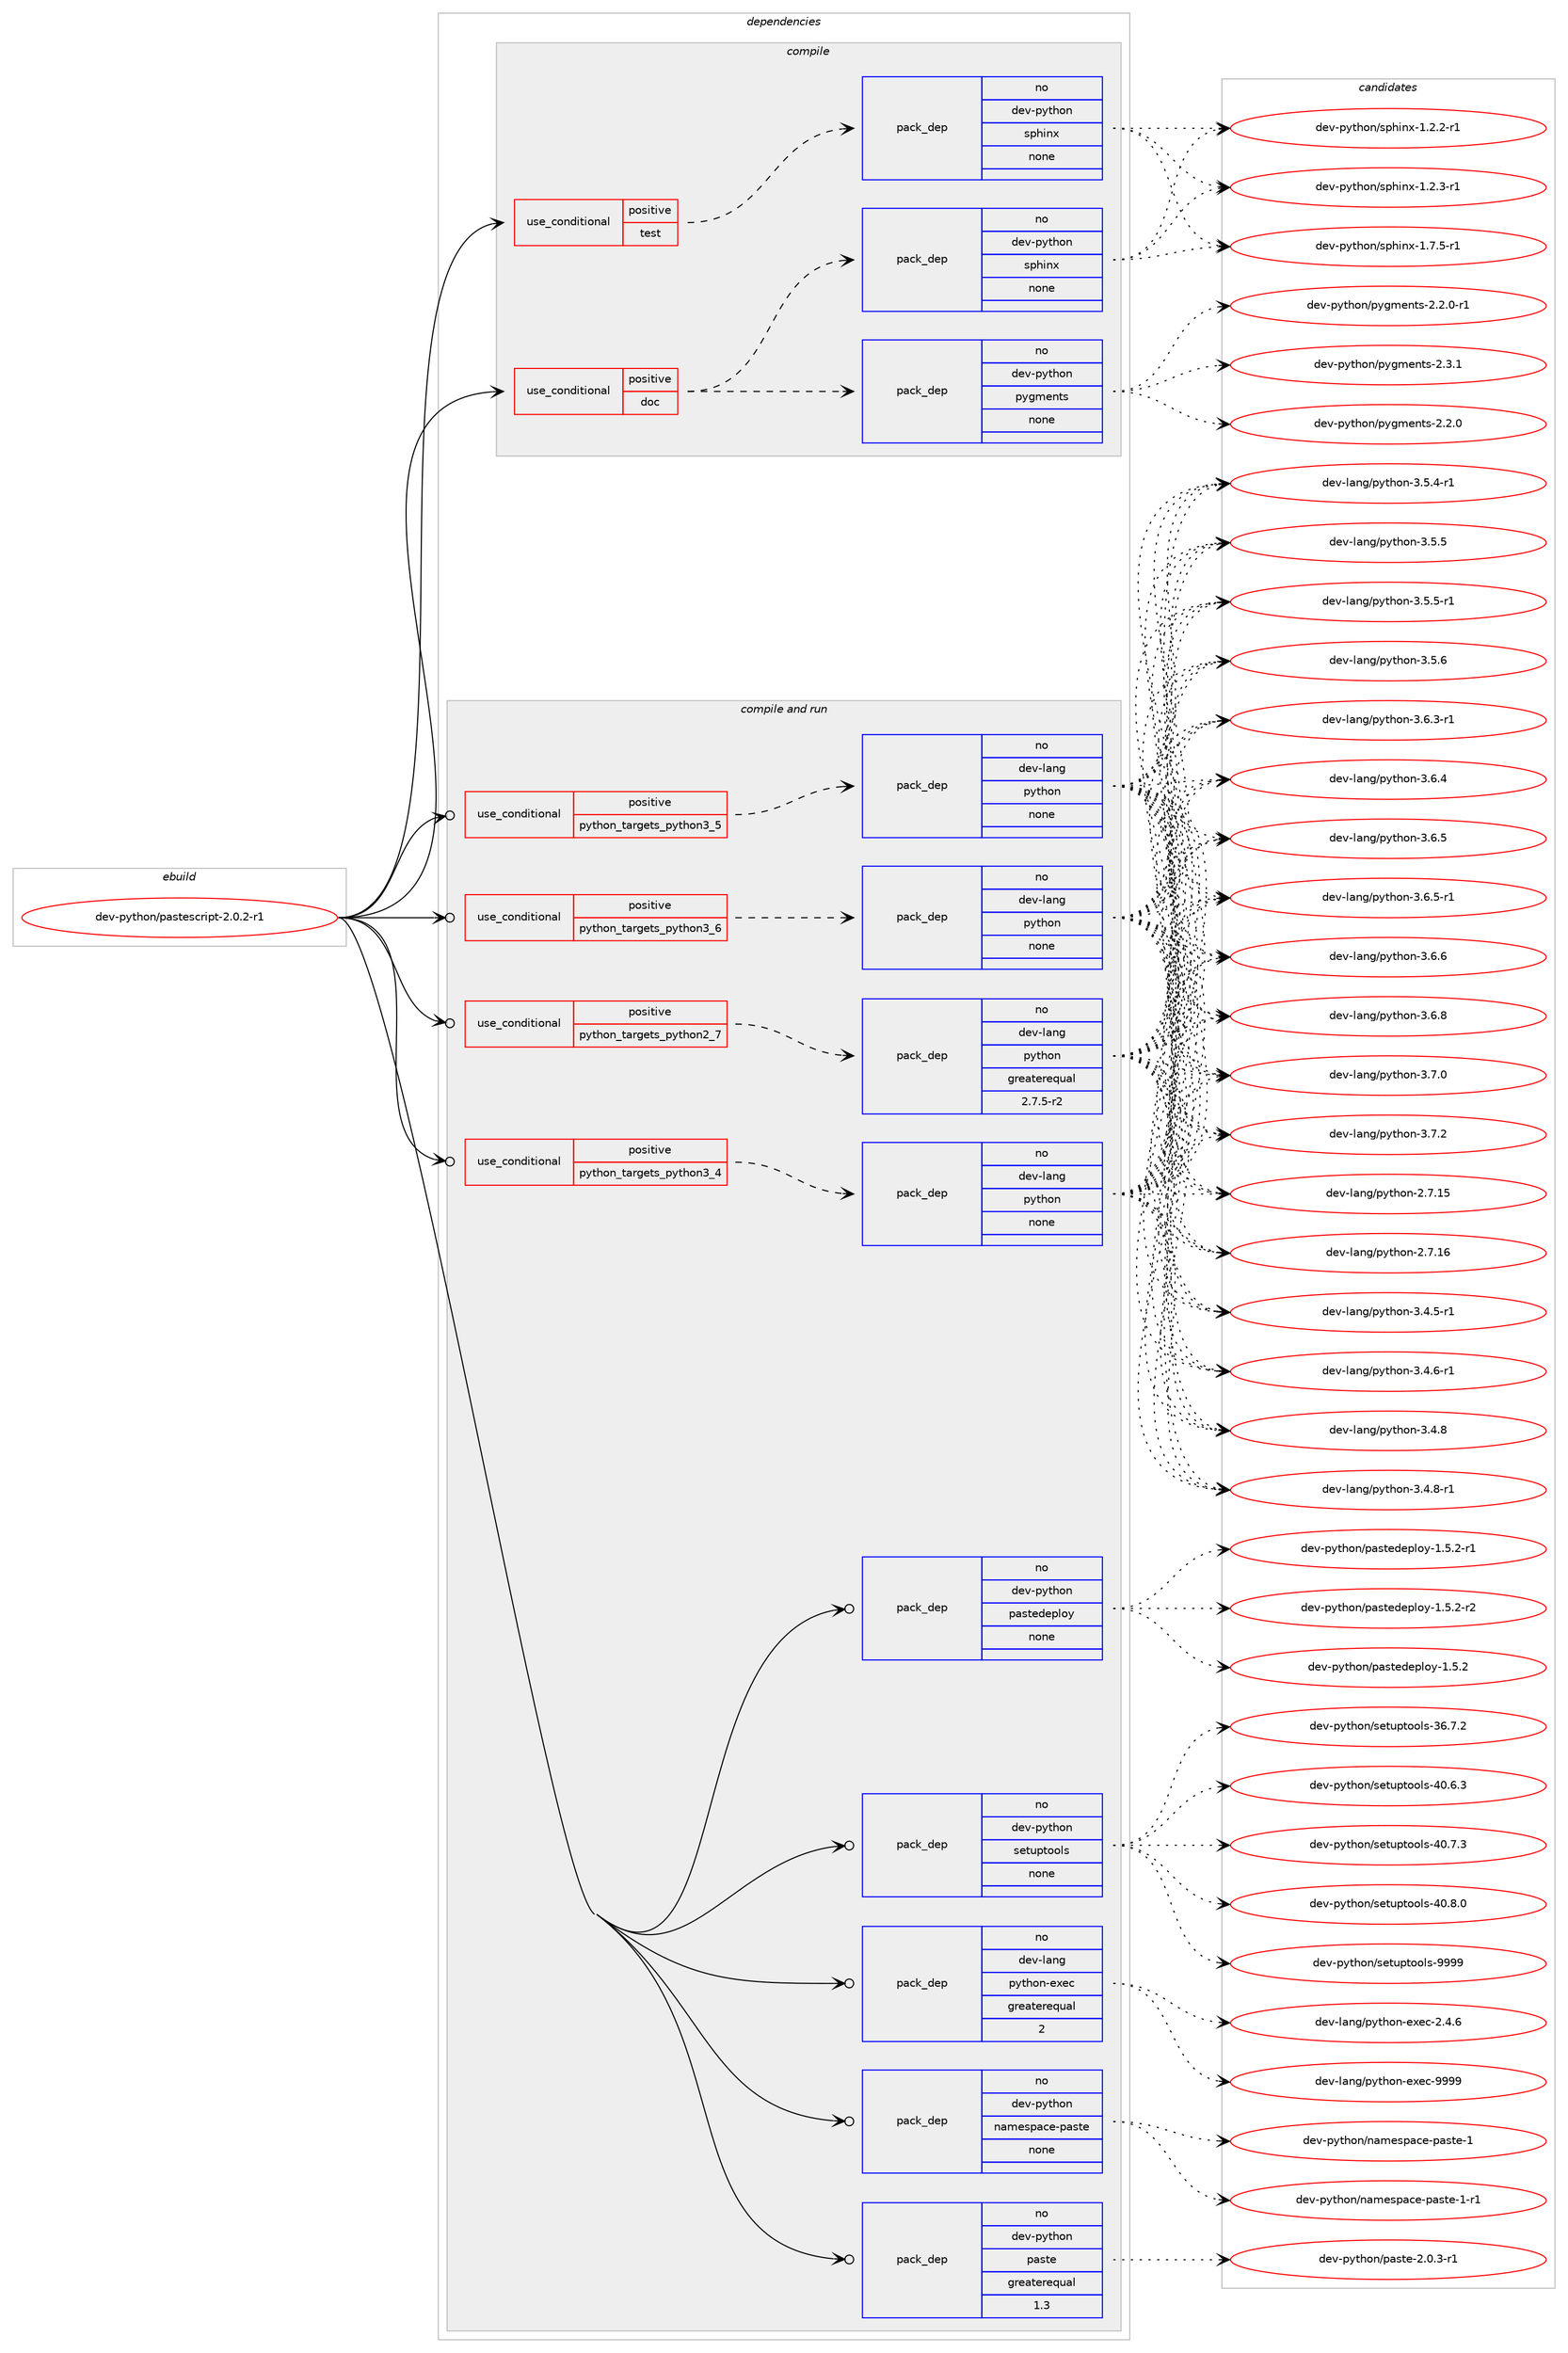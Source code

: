 digraph prolog {

# *************
# Graph options
# *************

newrank=true;
concentrate=true;
compound=true;
graph [rankdir=LR,fontname=Helvetica,fontsize=10,ranksep=1.5];#, ranksep=2.5, nodesep=0.2];
edge  [arrowhead=vee];
node  [fontname=Helvetica,fontsize=10];

# **********
# The ebuild
# **********

subgraph cluster_leftcol {
color=gray;
rank=same;
label=<<i>ebuild</i>>;
id [label="dev-python/pastescript-2.0.2-r1", color=red, width=4, href="../dev-python/pastescript-2.0.2-r1.svg"];
}

# ****************
# The dependencies
# ****************

subgraph cluster_midcol {
color=gray;
label=<<i>dependencies</i>>;
subgraph cluster_compile {
fillcolor="#eeeeee";
style=filled;
label=<<i>compile</i>>;
subgraph cond379071 {
dependency1424500 [label=<<TABLE BORDER="0" CELLBORDER="1" CELLSPACING="0" CELLPADDING="4"><TR><TD ROWSPAN="3" CELLPADDING="10">use_conditional</TD></TR><TR><TD>positive</TD></TR><TR><TD>doc</TD></TR></TABLE>>, shape=none, color=red];
subgraph pack1022119 {
dependency1424501 [label=<<TABLE BORDER="0" CELLBORDER="1" CELLSPACING="0" CELLPADDING="4" WIDTH="220"><TR><TD ROWSPAN="6" CELLPADDING="30">pack_dep</TD></TR><TR><TD WIDTH="110">no</TD></TR><TR><TD>dev-python</TD></TR><TR><TD>pygments</TD></TR><TR><TD>none</TD></TR><TR><TD></TD></TR></TABLE>>, shape=none, color=blue];
}
dependency1424500:e -> dependency1424501:w [weight=20,style="dashed",arrowhead="vee"];
subgraph pack1022120 {
dependency1424502 [label=<<TABLE BORDER="0" CELLBORDER="1" CELLSPACING="0" CELLPADDING="4" WIDTH="220"><TR><TD ROWSPAN="6" CELLPADDING="30">pack_dep</TD></TR><TR><TD WIDTH="110">no</TD></TR><TR><TD>dev-python</TD></TR><TR><TD>sphinx</TD></TR><TR><TD>none</TD></TR><TR><TD></TD></TR></TABLE>>, shape=none, color=blue];
}
dependency1424500:e -> dependency1424502:w [weight=20,style="dashed",arrowhead="vee"];
}
id:e -> dependency1424500:w [weight=20,style="solid",arrowhead="vee"];
subgraph cond379072 {
dependency1424503 [label=<<TABLE BORDER="0" CELLBORDER="1" CELLSPACING="0" CELLPADDING="4"><TR><TD ROWSPAN="3" CELLPADDING="10">use_conditional</TD></TR><TR><TD>positive</TD></TR><TR><TD>test</TD></TR></TABLE>>, shape=none, color=red];
subgraph pack1022121 {
dependency1424504 [label=<<TABLE BORDER="0" CELLBORDER="1" CELLSPACING="0" CELLPADDING="4" WIDTH="220"><TR><TD ROWSPAN="6" CELLPADDING="30">pack_dep</TD></TR><TR><TD WIDTH="110">no</TD></TR><TR><TD>dev-python</TD></TR><TR><TD>sphinx</TD></TR><TR><TD>none</TD></TR><TR><TD></TD></TR></TABLE>>, shape=none, color=blue];
}
dependency1424503:e -> dependency1424504:w [weight=20,style="dashed",arrowhead="vee"];
}
id:e -> dependency1424503:w [weight=20,style="solid",arrowhead="vee"];
}
subgraph cluster_compileandrun {
fillcolor="#eeeeee";
style=filled;
label=<<i>compile and run</i>>;
subgraph cond379073 {
dependency1424505 [label=<<TABLE BORDER="0" CELLBORDER="1" CELLSPACING="0" CELLPADDING="4"><TR><TD ROWSPAN="3" CELLPADDING="10">use_conditional</TD></TR><TR><TD>positive</TD></TR><TR><TD>python_targets_python2_7</TD></TR></TABLE>>, shape=none, color=red];
subgraph pack1022122 {
dependency1424506 [label=<<TABLE BORDER="0" CELLBORDER="1" CELLSPACING="0" CELLPADDING="4" WIDTH="220"><TR><TD ROWSPAN="6" CELLPADDING="30">pack_dep</TD></TR><TR><TD WIDTH="110">no</TD></TR><TR><TD>dev-lang</TD></TR><TR><TD>python</TD></TR><TR><TD>greaterequal</TD></TR><TR><TD>2.7.5-r2</TD></TR></TABLE>>, shape=none, color=blue];
}
dependency1424505:e -> dependency1424506:w [weight=20,style="dashed",arrowhead="vee"];
}
id:e -> dependency1424505:w [weight=20,style="solid",arrowhead="odotvee"];
subgraph cond379074 {
dependency1424507 [label=<<TABLE BORDER="0" CELLBORDER="1" CELLSPACING="0" CELLPADDING="4"><TR><TD ROWSPAN="3" CELLPADDING="10">use_conditional</TD></TR><TR><TD>positive</TD></TR><TR><TD>python_targets_python3_4</TD></TR></TABLE>>, shape=none, color=red];
subgraph pack1022123 {
dependency1424508 [label=<<TABLE BORDER="0" CELLBORDER="1" CELLSPACING="0" CELLPADDING="4" WIDTH="220"><TR><TD ROWSPAN="6" CELLPADDING="30">pack_dep</TD></TR><TR><TD WIDTH="110">no</TD></TR><TR><TD>dev-lang</TD></TR><TR><TD>python</TD></TR><TR><TD>none</TD></TR><TR><TD></TD></TR></TABLE>>, shape=none, color=blue];
}
dependency1424507:e -> dependency1424508:w [weight=20,style="dashed",arrowhead="vee"];
}
id:e -> dependency1424507:w [weight=20,style="solid",arrowhead="odotvee"];
subgraph cond379075 {
dependency1424509 [label=<<TABLE BORDER="0" CELLBORDER="1" CELLSPACING="0" CELLPADDING="4"><TR><TD ROWSPAN="3" CELLPADDING="10">use_conditional</TD></TR><TR><TD>positive</TD></TR><TR><TD>python_targets_python3_5</TD></TR></TABLE>>, shape=none, color=red];
subgraph pack1022124 {
dependency1424510 [label=<<TABLE BORDER="0" CELLBORDER="1" CELLSPACING="0" CELLPADDING="4" WIDTH="220"><TR><TD ROWSPAN="6" CELLPADDING="30">pack_dep</TD></TR><TR><TD WIDTH="110">no</TD></TR><TR><TD>dev-lang</TD></TR><TR><TD>python</TD></TR><TR><TD>none</TD></TR><TR><TD></TD></TR></TABLE>>, shape=none, color=blue];
}
dependency1424509:e -> dependency1424510:w [weight=20,style="dashed",arrowhead="vee"];
}
id:e -> dependency1424509:w [weight=20,style="solid",arrowhead="odotvee"];
subgraph cond379076 {
dependency1424511 [label=<<TABLE BORDER="0" CELLBORDER="1" CELLSPACING="0" CELLPADDING="4"><TR><TD ROWSPAN="3" CELLPADDING="10">use_conditional</TD></TR><TR><TD>positive</TD></TR><TR><TD>python_targets_python3_6</TD></TR></TABLE>>, shape=none, color=red];
subgraph pack1022125 {
dependency1424512 [label=<<TABLE BORDER="0" CELLBORDER="1" CELLSPACING="0" CELLPADDING="4" WIDTH="220"><TR><TD ROWSPAN="6" CELLPADDING="30">pack_dep</TD></TR><TR><TD WIDTH="110">no</TD></TR><TR><TD>dev-lang</TD></TR><TR><TD>python</TD></TR><TR><TD>none</TD></TR><TR><TD></TD></TR></TABLE>>, shape=none, color=blue];
}
dependency1424511:e -> dependency1424512:w [weight=20,style="dashed",arrowhead="vee"];
}
id:e -> dependency1424511:w [weight=20,style="solid",arrowhead="odotvee"];
subgraph pack1022126 {
dependency1424513 [label=<<TABLE BORDER="0" CELLBORDER="1" CELLSPACING="0" CELLPADDING="4" WIDTH="220"><TR><TD ROWSPAN="6" CELLPADDING="30">pack_dep</TD></TR><TR><TD WIDTH="110">no</TD></TR><TR><TD>dev-lang</TD></TR><TR><TD>python-exec</TD></TR><TR><TD>greaterequal</TD></TR><TR><TD>2</TD></TR></TABLE>>, shape=none, color=blue];
}
id:e -> dependency1424513:w [weight=20,style="solid",arrowhead="odotvee"];
subgraph pack1022127 {
dependency1424514 [label=<<TABLE BORDER="0" CELLBORDER="1" CELLSPACING="0" CELLPADDING="4" WIDTH="220"><TR><TD ROWSPAN="6" CELLPADDING="30">pack_dep</TD></TR><TR><TD WIDTH="110">no</TD></TR><TR><TD>dev-python</TD></TR><TR><TD>namespace-paste</TD></TR><TR><TD>none</TD></TR><TR><TD></TD></TR></TABLE>>, shape=none, color=blue];
}
id:e -> dependency1424514:w [weight=20,style="solid",arrowhead="odotvee"];
subgraph pack1022128 {
dependency1424515 [label=<<TABLE BORDER="0" CELLBORDER="1" CELLSPACING="0" CELLPADDING="4" WIDTH="220"><TR><TD ROWSPAN="6" CELLPADDING="30">pack_dep</TD></TR><TR><TD WIDTH="110">no</TD></TR><TR><TD>dev-python</TD></TR><TR><TD>paste</TD></TR><TR><TD>greaterequal</TD></TR><TR><TD>1.3</TD></TR></TABLE>>, shape=none, color=blue];
}
id:e -> dependency1424515:w [weight=20,style="solid",arrowhead="odotvee"];
subgraph pack1022129 {
dependency1424516 [label=<<TABLE BORDER="0" CELLBORDER="1" CELLSPACING="0" CELLPADDING="4" WIDTH="220"><TR><TD ROWSPAN="6" CELLPADDING="30">pack_dep</TD></TR><TR><TD WIDTH="110">no</TD></TR><TR><TD>dev-python</TD></TR><TR><TD>pastedeploy</TD></TR><TR><TD>none</TD></TR><TR><TD></TD></TR></TABLE>>, shape=none, color=blue];
}
id:e -> dependency1424516:w [weight=20,style="solid",arrowhead="odotvee"];
subgraph pack1022130 {
dependency1424517 [label=<<TABLE BORDER="0" CELLBORDER="1" CELLSPACING="0" CELLPADDING="4" WIDTH="220"><TR><TD ROWSPAN="6" CELLPADDING="30">pack_dep</TD></TR><TR><TD WIDTH="110">no</TD></TR><TR><TD>dev-python</TD></TR><TR><TD>setuptools</TD></TR><TR><TD>none</TD></TR><TR><TD></TD></TR></TABLE>>, shape=none, color=blue];
}
id:e -> dependency1424517:w [weight=20,style="solid",arrowhead="odotvee"];
}
subgraph cluster_run {
fillcolor="#eeeeee";
style=filled;
label=<<i>run</i>>;
}
}

# **************
# The candidates
# **************

subgraph cluster_choices {
rank=same;
color=gray;
label=<<i>candidates</i>>;

subgraph choice1022119 {
color=black;
nodesep=1;
choice1001011184511212111610411111047112121103109101110116115455046504648 [label="dev-python/pygments-2.2.0", color=red, width=4,href="../dev-python/pygments-2.2.0.svg"];
choice10010111845112121116104111110471121211031091011101161154550465046484511449 [label="dev-python/pygments-2.2.0-r1", color=red, width=4,href="../dev-python/pygments-2.2.0-r1.svg"];
choice1001011184511212111610411111047112121103109101110116115455046514649 [label="dev-python/pygments-2.3.1", color=red, width=4,href="../dev-python/pygments-2.3.1.svg"];
dependency1424501:e -> choice1001011184511212111610411111047112121103109101110116115455046504648:w [style=dotted,weight="100"];
dependency1424501:e -> choice10010111845112121116104111110471121211031091011101161154550465046484511449:w [style=dotted,weight="100"];
dependency1424501:e -> choice1001011184511212111610411111047112121103109101110116115455046514649:w [style=dotted,weight="100"];
}
subgraph choice1022120 {
color=black;
nodesep=1;
choice10010111845112121116104111110471151121041051101204549465046504511449 [label="dev-python/sphinx-1.2.2-r1", color=red, width=4,href="../dev-python/sphinx-1.2.2-r1.svg"];
choice10010111845112121116104111110471151121041051101204549465046514511449 [label="dev-python/sphinx-1.2.3-r1", color=red, width=4,href="../dev-python/sphinx-1.2.3-r1.svg"];
choice10010111845112121116104111110471151121041051101204549465546534511449 [label="dev-python/sphinx-1.7.5-r1", color=red, width=4,href="../dev-python/sphinx-1.7.5-r1.svg"];
dependency1424502:e -> choice10010111845112121116104111110471151121041051101204549465046504511449:w [style=dotted,weight="100"];
dependency1424502:e -> choice10010111845112121116104111110471151121041051101204549465046514511449:w [style=dotted,weight="100"];
dependency1424502:e -> choice10010111845112121116104111110471151121041051101204549465546534511449:w [style=dotted,weight="100"];
}
subgraph choice1022121 {
color=black;
nodesep=1;
choice10010111845112121116104111110471151121041051101204549465046504511449 [label="dev-python/sphinx-1.2.2-r1", color=red, width=4,href="../dev-python/sphinx-1.2.2-r1.svg"];
choice10010111845112121116104111110471151121041051101204549465046514511449 [label="dev-python/sphinx-1.2.3-r1", color=red, width=4,href="../dev-python/sphinx-1.2.3-r1.svg"];
choice10010111845112121116104111110471151121041051101204549465546534511449 [label="dev-python/sphinx-1.7.5-r1", color=red, width=4,href="../dev-python/sphinx-1.7.5-r1.svg"];
dependency1424504:e -> choice10010111845112121116104111110471151121041051101204549465046504511449:w [style=dotted,weight="100"];
dependency1424504:e -> choice10010111845112121116104111110471151121041051101204549465046514511449:w [style=dotted,weight="100"];
dependency1424504:e -> choice10010111845112121116104111110471151121041051101204549465546534511449:w [style=dotted,weight="100"];
}
subgraph choice1022122 {
color=black;
nodesep=1;
choice10010111845108971101034711212111610411111045504655464953 [label="dev-lang/python-2.7.15", color=red, width=4,href="../dev-lang/python-2.7.15.svg"];
choice10010111845108971101034711212111610411111045504655464954 [label="dev-lang/python-2.7.16", color=red, width=4,href="../dev-lang/python-2.7.16.svg"];
choice1001011184510897110103471121211161041111104551465246534511449 [label="dev-lang/python-3.4.5-r1", color=red, width=4,href="../dev-lang/python-3.4.5-r1.svg"];
choice1001011184510897110103471121211161041111104551465246544511449 [label="dev-lang/python-3.4.6-r1", color=red, width=4,href="../dev-lang/python-3.4.6-r1.svg"];
choice100101118451089711010347112121116104111110455146524656 [label="dev-lang/python-3.4.8", color=red, width=4,href="../dev-lang/python-3.4.8.svg"];
choice1001011184510897110103471121211161041111104551465246564511449 [label="dev-lang/python-3.4.8-r1", color=red, width=4,href="../dev-lang/python-3.4.8-r1.svg"];
choice1001011184510897110103471121211161041111104551465346524511449 [label="dev-lang/python-3.5.4-r1", color=red, width=4,href="../dev-lang/python-3.5.4-r1.svg"];
choice100101118451089711010347112121116104111110455146534653 [label="dev-lang/python-3.5.5", color=red, width=4,href="../dev-lang/python-3.5.5.svg"];
choice1001011184510897110103471121211161041111104551465346534511449 [label="dev-lang/python-3.5.5-r1", color=red, width=4,href="../dev-lang/python-3.5.5-r1.svg"];
choice100101118451089711010347112121116104111110455146534654 [label="dev-lang/python-3.5.6", color=red, width=4,href="../dev-lang/python-3.5.6.svg"];
choice1001011184510897110103471121211161041111104551465446514511449 [label="dev-lang/python-3.6.3-r1", color=red, width=4,href="../dev-lang/python-3.6.3-r1.svg"];
choice100101118451089711010347112121116104111110455146544652 [label="dev-lang/python-3.6.4", color=red, width=4,href="../dev-lang/python-3.6.4.svg"];
choice100101118451089711010347112121116104111110455146544653 [label="dev-lang/python-3.6.5", color=red, width=4,href="../dev-lang/python-3.6.5.svg"];
choice1001011184510897110103471121211161041111104551465446534511449 [label="dev-lang/python-3.6.5-r1", color=red, width=4,href="../dev-lang/python-3.6.5-r1.svg"];
choice100101118451089711010347112121116104111110455146544654 [label="dev-lang/python-3.6.6", color=red, width=4,href="../dev-lang/python-3.6.6.svg"];
choice100101118451089711010347112121116104111110455146544656 [label="dev-lang/python-3.6.8", color=red, width=4,href="../dev-lang/python-3.6.8.svg"];
choice100101118451089711010347112121116104111110455146554648 [label="dev-lang/python-3.7.0", color=red, width=4,href="../dev-lang/python-3.7.0.svg"];
choice100101118451089711010347112121116104111110455146554650 [label="dev-lang/python-3.7.2", color=red, width=4,href="../dev-lang/python-3.7.2.svg"];
dependency1424506:e -> choice10010111845108971101034711212111610411111045504655464953:w [style=dotted,weight="100"];
dependency1424506:e -> choice10010111845108971101034711212111610411111045504655464954:w [style=dotted,weight="100"];
dependency1424506:e -> choice1001011184510897110103471121211161041111104551465246534511449:w [style=dotted,weight="100"];
dependency1424506:e -> choice1001011184510897110103471121211161041111104551465246544511449:w [style=dotted,weight="100"];
dependency1424506:e -> choice100101118451089711010347112121116104111110455146524656:w [style=dotted,weight="100"];
dependency1424506:e -> choice1001011184510897110103471121211161041111104551465246564511449:w [style=dotted,weight="100"];
dependency1424506:e -> choice1001011184510897110103471121211161041111104551465346524511449:w [style=dotted,weight="100"];
dependency1424506:e -> choice100101118451089711010347112121116104111110455146534653:w [style=dotted,weight="100"];
dependency1424506:e -> choice1001011184510897110103471121211161041111104551465346534511449:w [style=dotted,weight="100"];
dependency1424506:e -> choice100101118451089711010347112121116104111110455146534654:w [style=dotted,weight="100"];
dependency1424506:e -> choice1001011184510897110103471121211161041111104551465446514511449:w [style=dotted,weight="100"];
dependency1424506:e -> choice100101118451089711010347112121116104111110455146544652:w [style=dotted,weight="100"];
dependency1424506:e -> choice100101118451089711010347112121116104111110455146544653:w [style=dotted,weight="100"];
dependency1424506:e -> choice1001011184510897110103471121211161041111104551465446534511449:w [style=dotted,weight="100"];
dependency1424506:e -> choice100101118451089711010347112121116104111110455146544654:w [style=dotted,weight="100"];
dependency1424506:e -> choice100101118451089711010347112121116104111110455146544656:w [style=dotted,weight="100"];
dependency1424506:e -> choice100101118451089711010347112121116104111110455146554648:w [style=dotted,weight="100"];
dependency1424506:e -> choice100101118451089711010347112121116104111110455146554650:w [style=dotted,weight="100"];
}
subgraph choice1022123 {
color=black;
nodesep=1;
choice10010111845108971101034711212111610411111045504655464953 [label="dev-lang/python-2.7.15", color=red, width=4,href="../dev-lang/python-2.7.15.svg"];
choice10010111845108971101034711212111610411111045504655464954 [label="dev-lang/python-2.7.16", color=red, width=4,href="../dev-lang/python-2.7.16.svg"];
choice1001011184510897110103471121211161041111104551465246534511449 [label="dev-lang/python-3.4.5-r1", color=red, width=4,href="../dev-lang/python-3.4.5-r1.svg"];
choice1001011184510897110103471121211161041111104551465246544511449 [label="dev-lang/python-3.4.6-r1", color=red, width=4,href="../dev-lang/python-3.4.6-r1.svg"];
choice100101118451089711010347112121116104111110455146524656 [label="dev-lang/python-3.4.8", color=red, width=4,href="../dev-lang/python-3.4.8.svg"];
choice1001011184510897110103471121211161041111104551465246564511449 [label="dev-lang/python-3.4.8-r1", color=red, width=4,href="../dev-lang/python-3.4.8-r1.svg"];
choice1001011184510897110103471121211161041111104551465346524511449 [label="dev-lang/python-3.5.4-r1", color=red, width=4,href="../dev-lang/python-3.5.4-r1.svg"];
choice100101118451089711010347112121116104111110455146534653 [label="dev-lang/python-3.5.5", color=red, width=4,href="../dev-lang/python-3.5.5.svg"];
choice1001011184510897110103471121211161041111104551465346534511449 [label="dev-lang/python-3.5.5-r1", color=red, width=4,href="../dev-lang/python-3.5.5-r1.svg"];
choice100101118451089711010347112121116104111110455146534654 [label="dev-lang/python-3.5.6", color=red, width=4,href="../dev-lang/python-3.5.6.svg"];
choice1001011184510897110103471121211161041111104551465446514511449 [label="dev-lang/python-3.6.3-r1", color=red, width=4,href="../dev-lang/python-3.6.3-r1.svg"];
choice100101118451089711010347112121116104111110455146544652 [label="dev-lang/python-3.6.4", color=red, width=4,href="../dev-lang/python-3.6.4.svg"];
choice100101118451089711010347112121116104111110455146544653 [label="dev-lang/python-3.6.5", color=red, width=4,href="../dev-lang/python-3.6.5.svg"];
choice1001011184510897110103471121211161041111104551465446534511449 [label="dev-lang/python-3.6.5-r1", color=red, width=4,href="../dev-lang/python-3.6.5-r1.svg"];
choice100101118451089711010347112121116104111110455146544654 [label="dev-lang/python-3.6.6", color=red, width=4,href="../dev-lang/python-3.6.6.svg"];
choice100101118451089711010347112121116104111110455146544656 [label="dev-lang/python-3.6.8", color=red, width=4,href="../dev-lang/python-3.6.8.svg"];
choice100101118451089711010347112121116104111110455146554648 [label="dev-lang/python-3.7.0", color=red, width=4,href="../dev-lang/python-3.7.0.svg"];
choice100101118451089711010347112121116104111110455146554650 [label="dev-lang/python-3.7.2", color=red, width=4,href="../dev-lang/python-3.7.2.svg"];
dependency1424508:e -> choice10010111845108971101034711212111610411111045504655464953:w [style=dotted,weight="100"];
dependency1424508:e -> choice10010111845108971101034711212111610411111045504655464954:w [style=dotted,weight="100"];
dependency1424508:e -> choice1001011184510897110103471121211161041111104551465246534511449:w [style=dotted,weight="100"];
dependency1424508:e -> choice1001011184510897110103471121211161041111104551465246544511449:w [style=dotted,weight="100"];
dependency1424508:e -> choice100101118451089711010347112121116104111110455146524656:w [style=dotted,weight="100"];
dependency1424508:e -> choice1001011184510897110103471121211161041111104551465246564511449:w [style=dotted,weight="100"];
dependency1424508:e -> choice1001011184510897110103471121211161041111104551465346524511449:w [style=dotted,weight="100"];
dependency1424508:e -> choice100101118451089711010347112121116104111110455146534653:w [style=dotted,weight="100"];
dependency1424508:e -> choice1001011184510897110103471121211161041111104551465346534511449:w [style=dotted,weight="100"];
dependency1424508:e -> choice100101118451089711010347112121116104111110455146534654:w [style=dotted,weight="100"];
dependency1424508:e -> choice1001011184510897110103471121211161041111104551465446514511449:w [style=dotted,weight="100"];
dependency1424508:e -> choice100101118451089711010347112121116104111110455146544652:w [style=dotted,weight="100"];
dependency1424508:e -> choice100101118451089711010347112121116104111110455146544653:w [style=dotted,weight="100"];
dependency1424508:e -> choice1001011184510897110103471121211161041111104551465446534511449:w [style=dotted,weight="100"];
dependency1424508:e -> choice100101118451089711010347112121116104111110455146544654:w [style=dotted,weight="100"];
dependency1424508:e -> choice100101118451089711010347112121116104111110455146544656:w [style=dotted,weight="100"];
dependency1424508:e -> choice100101118451089711010347112121116104111110455146554648:w [style=dotted,weight="100"];
dependency1424508:e -> choice100101118451089711010347112121116104111110455146554650:w [style=dotted,weight="100"];
}
subgraph choice1022124 {
color=black;
nodesep=1;
choice10010111845108971101034711212111610411111045504655464953 [label="dev-lang/python-2.7.15", color=red, width=4,href="../dev-lang/python-2.7.15.svg"];
choice10010111845108971101034711212111610411111045504655464954 [label="dev-lang/python-2.7.16", color=red, width=4,href="../dev-lang/python-2.7.16.svg"];
choice1001011184510897110103471121211161041111104551465246534511449 [label="dev-lang/python-3.4.5-r1", color=red, width=4,href="../dev-lang/python-3.4.5-r1.svg"];
choice1001011184510897110103471121211161041111104551465246544511449 [label="dev-lang/python-3.4.6-r1", color=red, width=4,href="../dev-lang/python-3.4.6-r1.svg"];
choice100101118451089711010347112121116104111110455146524656 [label="dev-lang/python-3.4.8", color=red, width=4,href="../dev-lang/python-3.4.8.svg"];
choice1001011184510897110103471121211161041111104551465246564511449 [label="dev-lang/python-3.4.8-r1", color=red, width=4,href="../dev-lang/python-3.4.8-r1.svg"];
choice1001011184510897110103471121211161041111104551465346524511449 [label="dev-lang/python-3.5.4-r1", color=red, width=4,href="../dev-lang/python-3.5.4-r1.svg"];
choice100101118451089711010347112121116104111110455146534653 [label="dev-lang/python-3.5.5", color=red, width=4,href="../dev-lang/python-3.5.5.svg"];
choice1001011184510897110103471121211161041111104551465346534511449 [label="dev-lang/python-3.5.5-r1", color=red, width=4,href="../dev-lang/python-3.5.5-r1.svg"];
choice100101118451089711010347112121116104111110455146534654 [label="dev-lang/python-3.5.6", color=red, width=4,href="../dev-lang/python-3.5.6.svg"];
choice1001011184510897110103471121211161041111104551465446514511449 [label="dev-lang/python-3.6.3-r1", color=red, width=4,href="../dev-lang/python-3.6.3-r1.svg"];
choice100101118451089711010347112121116104111110455146544652 [label="dev-lang/python-3.6.4", color=red, width=4,href="../dev-lang/python-3.6.4.svg"];
choice100101118451089711010347112121116104111110455146544653 [label="dev-lang/python-3.6.5", color=red, width=4,href="../dev-lang/python-3.6.5.svg"];
choice1001011184510897110103471121211161041111104551465446534511449 [label="dev-lang/python-3.6.5-r1", color=red, width=4,href="../dev-lang/python-3.6.5-r1.svg"];
choice100101118451089711010347112121116104111110455146544654 [label="dev-lang/python-3.6.6", color=red, width=4,href="../dev-lang/python-3.6.6.svg"];
choice100101118451089711010347112121116104111110455146544656 [label="dev-lang/python-3.6.8", color=red, width=4,href="../dev-lang/python-3.6.8.svg"];
choice100101118451089711010347112121116104111110455146554648 [label="dev-lang/python-3.7.0", color=red, width=4,href="../dev-lang/python-3.7.0.svg"];
choice100101118451089711010347112121116104111110455146554650 [label="dev-lang/python-3.7.2", color=red, width=4,href="../dev-lang/python-3.7.2.svg"];
dependency1424510:e -> choice10010111845108971101034711212111610411111045504655464953:w [style=dotted,weight="100"];
dependency1424510:e -> choice10010111845108971101034711212111610411111045504655464954:w [style=dotted,weight="100"];
dependency1424510:e -> choice1001011184510897110103471121211161041111104551465246534511449:w [style=dotted,weight="100"];
dependency1424510:e -> choice1001011184510897110103471121211161041111104551465246544511449:w [style=dotted,weight="100"];
dependency1424510:e -> choice100101118451089711010347112121116104111110455146524656:w [style=dotted,weight="100"];
dependency1424510:e -> choice1001011184510897110103471121211161041111104551465246564511449:w [style=dotted,weight="100"];
dependency1424510:e -> choice1001011184510897110103471121211161041111104551465346524511449:w [style=dotted,weight="100"];
dependency1424510:e -> choice100101118451089711010347112121116104111110455146534653:w [style=dotted,weight="100"];
dependency1424510:e -> choice1001011184510897110103471121211161041111104551465346534511449:w [style=dotted,weight="100"];
dependency1424510:e -> choice100101118451089711010347112121116104111110455146534654:w [style=dotted,weight="100"];
dependency1424510:e -> choice1001011184510897110103471121211161041111104551465446514511449:w [style=dotted,weight="100"];
dependency1424510:e -> choice100101118451089711010347112121116104111110455146544652:w [style=dotted,weight="100"];
dependency1424510:e -> choice100101118451089711010347112121116104111110455146544653:w [style=dotted,weight="100"];
dependency1424510:e -> choice1001011184510897110103471121211161041111104551465446534511449:w [style=dotted,weight="100"];
dependency1424510:e -> choice100101118451089711010347112121116104111110455146544654:w [style=dotted,weight="100"];
dependency1424510:e -> choice100101118451089711010347112121116104111110455146544656:w [style=dotted,weight="100"];
dependency1424510:e -> choice100101118451089711010347112121116104111110455146554648:w [style=dotted,weight="100"];
dependency1424510:e -> choice100101118451089711010347112121116104111110455146554650:w [style=dotted,weight="100"];
}
subgraph choice1022125 {
color=black;
nodesep=1;
choice10010111845108971101034711212111610411111045504655464953 [label="dev-lang/python-2.7.15", color=red, width=4,href="../dev-lang/python-2.7.15.svg"];
choice10010111845108971101034711212111610411111045504655464954 [label="dev-lang/python-2.7.16", color=red, width=4,href="../dev-lang/python-2.7.16.svg"];
choice1001011184510897110103471121211161041111104551465246534511449 [label="dev-lang/python-3.4.5-r1", color=red, width=4,href="../dev-lang/python-3.4.5-r1.svg"];
choice1001011184510897110103471121211161041111104551465246544511449 [label="dev-lang/python-3.4.6-r1", color=red, width=4,href="../dev-lang/python-3.4.6-r1.svg"];
choice100101118451089711010347112121116104111110455146524656 [label="dev-lang/python-3.4.8", color=red, width=4,href="../dev-lang/python-3.4.8.svg"];
choice1001011184510897110103471121211161041111104551465246564511449 [label="dev-lang/python-3.4.8-r1", color=red, width=4,href="../dev-lang/python-3.4.8-r1.svg"];
choice1001011184510897110103471121211161041111104551465346524511449 [label="dev-lang/python-3.5.4-r1", color=red, width=4,href="../dev-lang/python-3.5.4-r1.svg"];
choice100101118451089711010347112121116104111110455146534653 [label="dev-lang/python-3.5.5", color=red, width=4,href="../dev-lang/python-3.5.5.svg"];
choice1001011184510897110103471121211161041111104551465346534511449 [label="dev-lang/python-3.5.5-r1", color=red, width=4,href="../dev-lang/python-3.5.5-r1.svg"];
choice100101118451089711010347112121116104111110455146534654 [label="dev-lang/python-3.5.6", color=red, width=4,href="../dev-lang/python-3.5.6.svg"];
choice1001011184510897110103471121211161041111104551465446514511449 [label="dev-lang/python-3.6.3-r1", color=red, width=4,href="../dev-lang/python-3.6.3-r1.svg"];
choice100101118451089711010347112121116104111110455146544652 [label="dev-lang/python-3.6.4", color=red, width=4,href="../dev-lang/python-3.6.4.svg"];
choice100101118451089711010347112121116104111110455146544653 [label="dev-lang/python-3.6.5", color=red, width=4,href="../dev-lang/python-3.6.5.svg"];
choice1001011184510897110103471121211161041111104551465446534511449 [label="dev-lang/python-3.6.5-r1", color=red, width=4,href="../dev-lang/python-3.6.5-r1.svg"];
choice100101118451089711010347112121116104111110455146544654 [label="dev-lang/python-3.6.6", color=red, width=4,href="../dev-lang/python-3.6.6.svg"];
choice100101118451089711010347112121116104111110455146544656 [label="dev-lang/python-3.6.8", color=red, width=4,href="../dev-lang/python-3.6.8.svg"];
choice100101118451089711010347112121116104111110455146554648 [label="dev-lang/python-3.7.0", color=red, width=4,href="../dev-lang/python-3.7.0.svg"];
choice100101118451089711010347112121116104111110455146554650 [label="dev-lang/python-3.7.2", color=red, width=4,href="../dev-lang/python-3.7.2.svg"];
dependency1424512:e -> choice10010111845108971101034711212111610411111045504655464953:w [style=dotted,weight="100"];
dependency1424512:e -> choice10010111845108971101034711212111610411111045504655464954:w [style=dotted,weight="100"];
dependency1424512:e -> choice1001011184510897110103471121211161041111104551465246534511449:w [style=dotted,weight="100"];
dependency1424512:e -> choice1001011184510897110103471121211161041111104551465246544511449:w [style=dotted,weight="100"];
dependency1424512:e -> choice100101118451089711010347112121116104111110455146524656:w [style=dotted,weight="100"];
dependency1424512:e -> choice1001011184510897110103471121211161041111104551465246564511449:w [style=dotted,weight="100"];
dependency1424512:e -> choice1001011184510897110103471121211161041111104551465346524511449:w [style=dotted,weight="100"];
dependency1424512:e -> choice100101118451089711010347112121116104111110455146534653:w [style=dotted,weight="100"];
dependency1424512:e -> choice1001011184510897110103471121211161041111104551465346534511449:w [style=dotted,weight="100"];
dependency1424512:e -> choice100101118451089711010347112121116104111110455146534654:w [style=dotted,weight="100"];
dependency1424512:e -> choice1001011184510897110103471121211161041111104551465446514511449:w [style=dotted,weight="100"];
dependency1424512:e -> choice100101118451089711010347112121116104111110455146544652:w [style=dotted,weight="100"];
dependency1424512:e -> choice100101118451089711010347112121116104111110455146544653:w [style=dotted,weight="100"];
dependency1424512:e -> choice1001011184510897110103471121211161041111104551465446534511449:w [style=dotted,weight="100"];
dependency1424512:e -> choice100101118451089711010347112121116104111110455146544654:w [style=dotted,weight="100"];
dependency1424512:e -> choice100101118451089711010347112121116104111110455146544656:w [style=dotted,weight="100"];
dependency1424512:e -> choice100101118451089711010347112121116104111110455146554648:w [style=dotted,weight="100"];
dependency1424512:e -> choice100101118451089711010347112121116104111110455146554650:w [style=dotted,weight="100"];
}
subgraph choice1022126 {
color=black;
nodesep=1;
choice1001011184510897110103471121211161041111104510112010199455046524654 [label="dev-lang/python-exec-2.4.6", color=red, width=4,href="../dev-lang/python-exec-2.4.6.svg"];
choice10010111845108971101034711212111610411111045101120101994557575757 [label="dev-lang/python-exec-9999", color=red, width=4,href="../dev-lang/python-exec-9999.svg"];
dependency1424513:e -> choice1001011184510897110103471121211161041111104510112010199455046524654:w [style=dotted,weight="100"];
dependency1424513:e -> choice10010111845108971101034711212111610411111045101120101994557575757:w [style=dotted,weight="100"];
}
subgraph choice1022127 {
color=black;
nodesep=1;
choice100101118451121211161041111104711097109101115112979910145112971151161014549 [label="dev-python/namespace-paste-1", color=red, width=4,href="../dev-python/namespace-paste-1.svg"];
choice1001011184511212111610411111047110971091011151129799101451129711511610145494511449 [label="dev-python/namespace-paste-1-r1", color=red, width=4,href="../dev-python/namespace-paste-1-r1.svg"];
dependency1424514:e -> choice100101118451121211161041111104711097109101115112979910145112971151161014549:w [style=dotted,weight="100"];
dependency1424514:e -> choice1001011184511212111610411111047110971091011151129799101451129711511610145494511449:w [style=dotted,weight="100"];
}
subgraph choice1022128 {
color=black;
nodesep=1;
choice1001011184511212111610411111047112971151161014550464846514511449 [label="dev-python/paste-2.0.3-r1", color=red, width=4,href="../dev-python/paste-2.0.3-r1.svg"];
dependency1424515:e -> choice1001011184511212111610411111047112971151161014550464846514511449:w [style=dotted,weight="100"];
}
subgraph choice1022129 {
color=black;
nodesep=1;
choice100101118451121211161041111104711297115116101100101112108111121454946534650 [label="dev-python/pastedeploy-1.5.2", color=red, width=4,href="../dev-python/pastedeploy-1.5.2.svg"];
choice1001011184511212111610411111047112971151161011001011121081111214549465346504511449 [label="dev-python/pastedeploy-1.5.2-r1", color=red, width=4,href="../dev-python/pastedeploy-1.5.2-r1.svg"];
choice1001011184511212111610411111047112971151161011001011121081111214549465346504511450 [label="dev-python/pastedeploy-1.5.2-r2", color=red, width=4,href="../dev-python/pastedeploy-1.5.2-r2.svg"];
dependency1424516:e -> choice100101118451121211161041111104711297115116101100101112108111121454946534650:w [style=dotted,weight="100"];
dependency1424516:e -> choice1001011184511212111610411111047112971151161011001011121081111214549465346504511449:w [style=dotted,weight="100"];
dependency1424516:e -> choice1001011184511212111610411111047112971151161011001011121081111214549465346504511450:w [style=dotted,weight="100"];
}
subgraph choice1022130 {
color=black;
nodesep=1;
choice100101118451121211161041111104711510111611711211611111110811545515446554650 [label="dev-python/setuptools-36.7.2", color=red, width=4,href="../dev-python/setuptools-36.7.2.svg"];
choice100101118451121211161041111104711510111611711211611111110811545524846544651 [label="dev-python/setuptools-40.6.3", color=red, width=4,href="../dev-python/setuptools-40.6.3.svg"];
choice100101118451121211161041111104711510111611711211611111110811545524846554651 [label="dev-python/setuptools-40.7.3", color=red, width=4,href="../dev-python/setuptools-40.7.3.svg"];
choice100101118451121211161041111104711510111611711211611111110811545524846564648 [label="dev-python/setuptools-40.8.0", color=red, width=4,href="../dev-python/setuptools-40.8.0.svg"];
choice10010111845112121116104111110471151011161171121161111111081154557575757 [label="dev-python/setuptools-9999", color=red, width=4,href="../dev-python/setuptools-9999.svg"];
dependency1424517:e -> choice100101118451121211161041111104711510111611711211611111110811545515446554650:w [style=dotted,weight="100"];
dependency1424517:e -> choice100101118451121211161041111104711510111611711211611111110811545524846544651:w [style=dotted,weight="100"];
dependency1424517:e -> choice100101118451121211161041111104711510111611711211611111110811545524846554651:w [style=dotted,weight="100"];
dependency1424517:e -> choice100101118451121211161041111104711510111611711211611111110811545524846564648:w [style=dotted,weight="100"];
dependency1424517:e -> choice10010111845112121116104111110471151011161171121161111111081154557575757:w [style=dotted,weight="100"];
}
}

}
